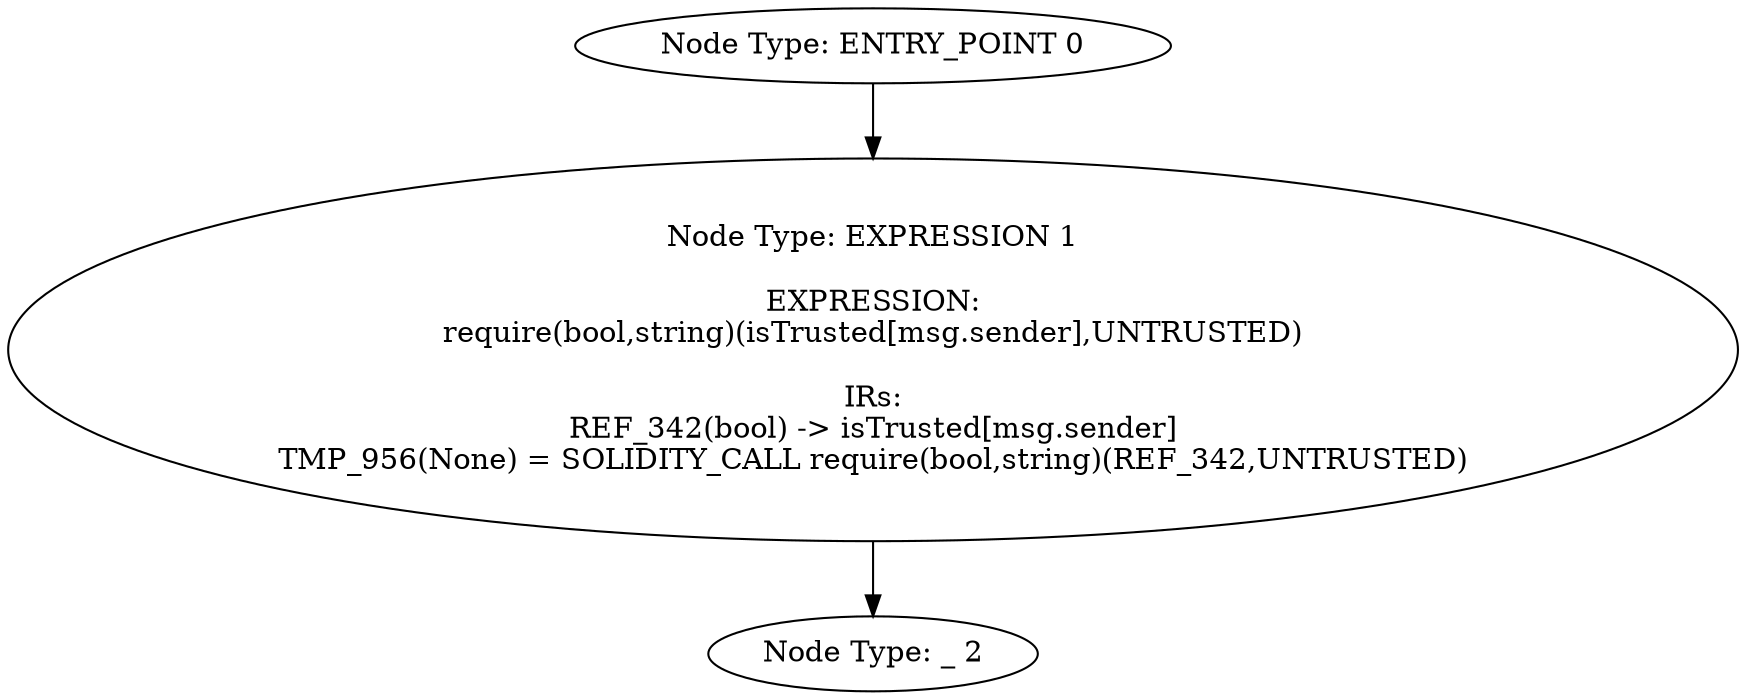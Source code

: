 digraph{
0[label="Node Type: ENTRY_POINT 0
"];
0->1;
1[label="Node Type: EXPRESSION 1

EXPRESSION:
require(bool,string)(isTrusted[msg.sender],UNTRUSTED)

IRs:
REF_342(bool) -> isTrusted[msg.sender]
TMP_956(None) = SOLIDITY_CALL require(bool,string)(REF_342,UNTRUSTED)"];
1->2;
2[label="Node Type: _ 2
"];
}
